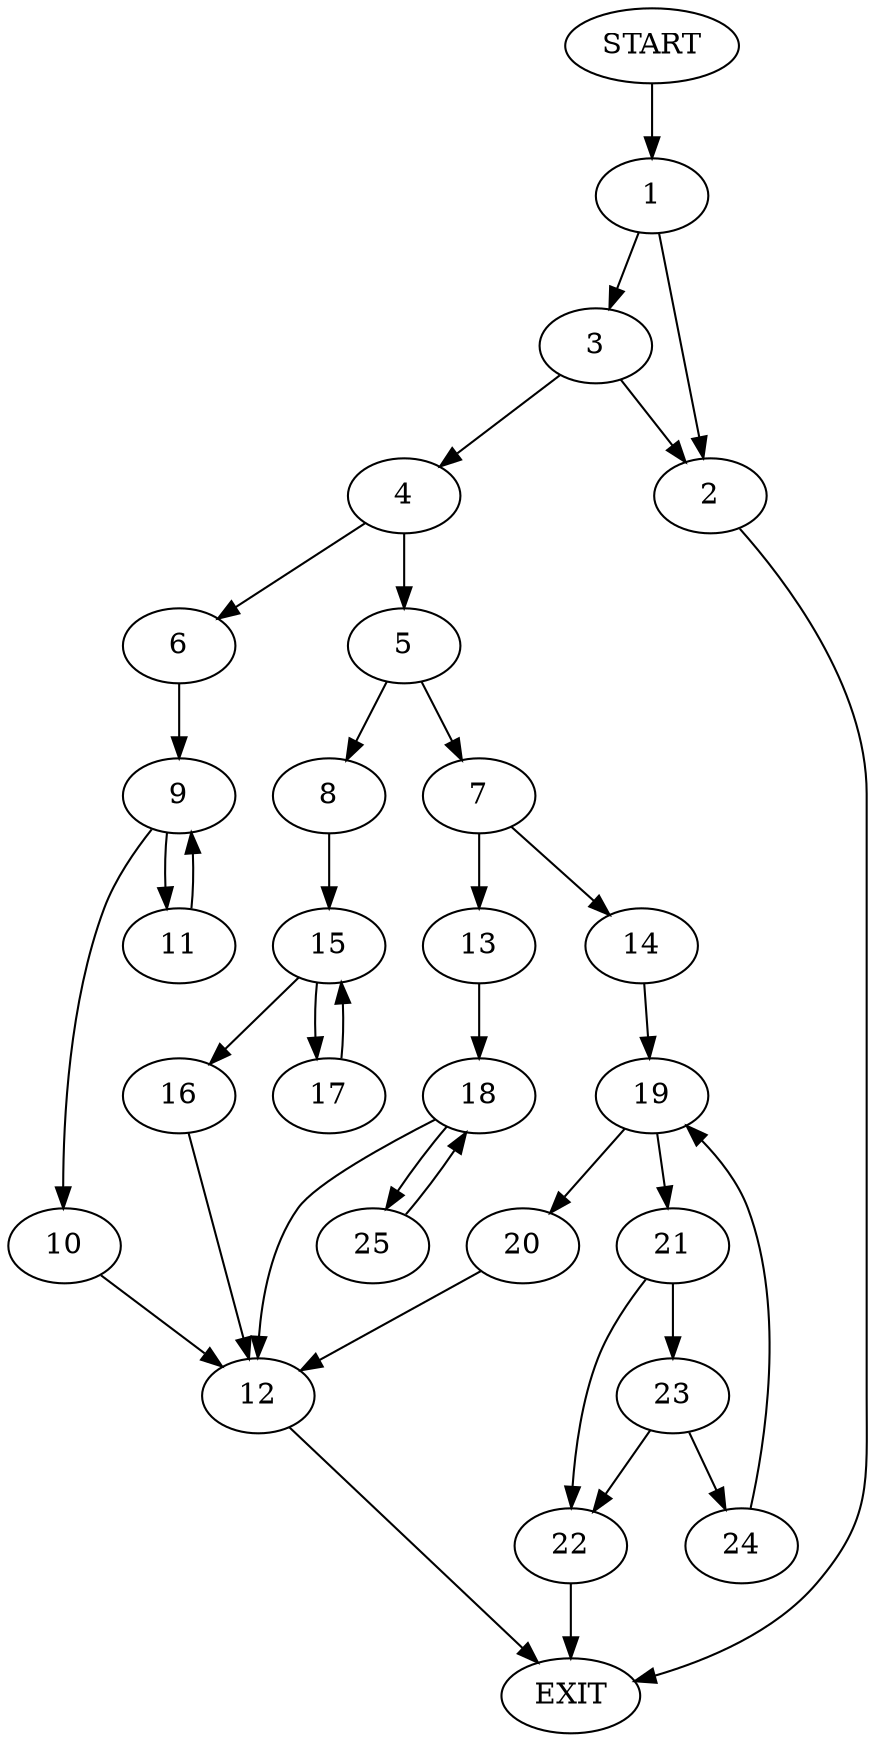 digraph {
0 [label="START"]
26 [label="EXIT"]
0 -> 1
1 -> 2
1 -> 3
2 -> 26
3 -> 2
3 -> 4
4 -> 5
4 -> 6
5 -> 7
5 -> 8
6 -> 9
9 -> 10
9 -> 11
11 -> 9
10 -> 12
12 -> 26
7 -> 13
7 -> 14
8 -> 15
15 -> 16
15 -> 17
16 -> 12
17 -> 15
13 -> 18
14 -> 19
19 -> 20
19 -> 21
21 -> 22
21 -> 23
20 -> 12
23 -> 22
23 -> 24
22 -> 26
24 -> 19
18 -> 25
18 -> 12
25 -> 18
}
